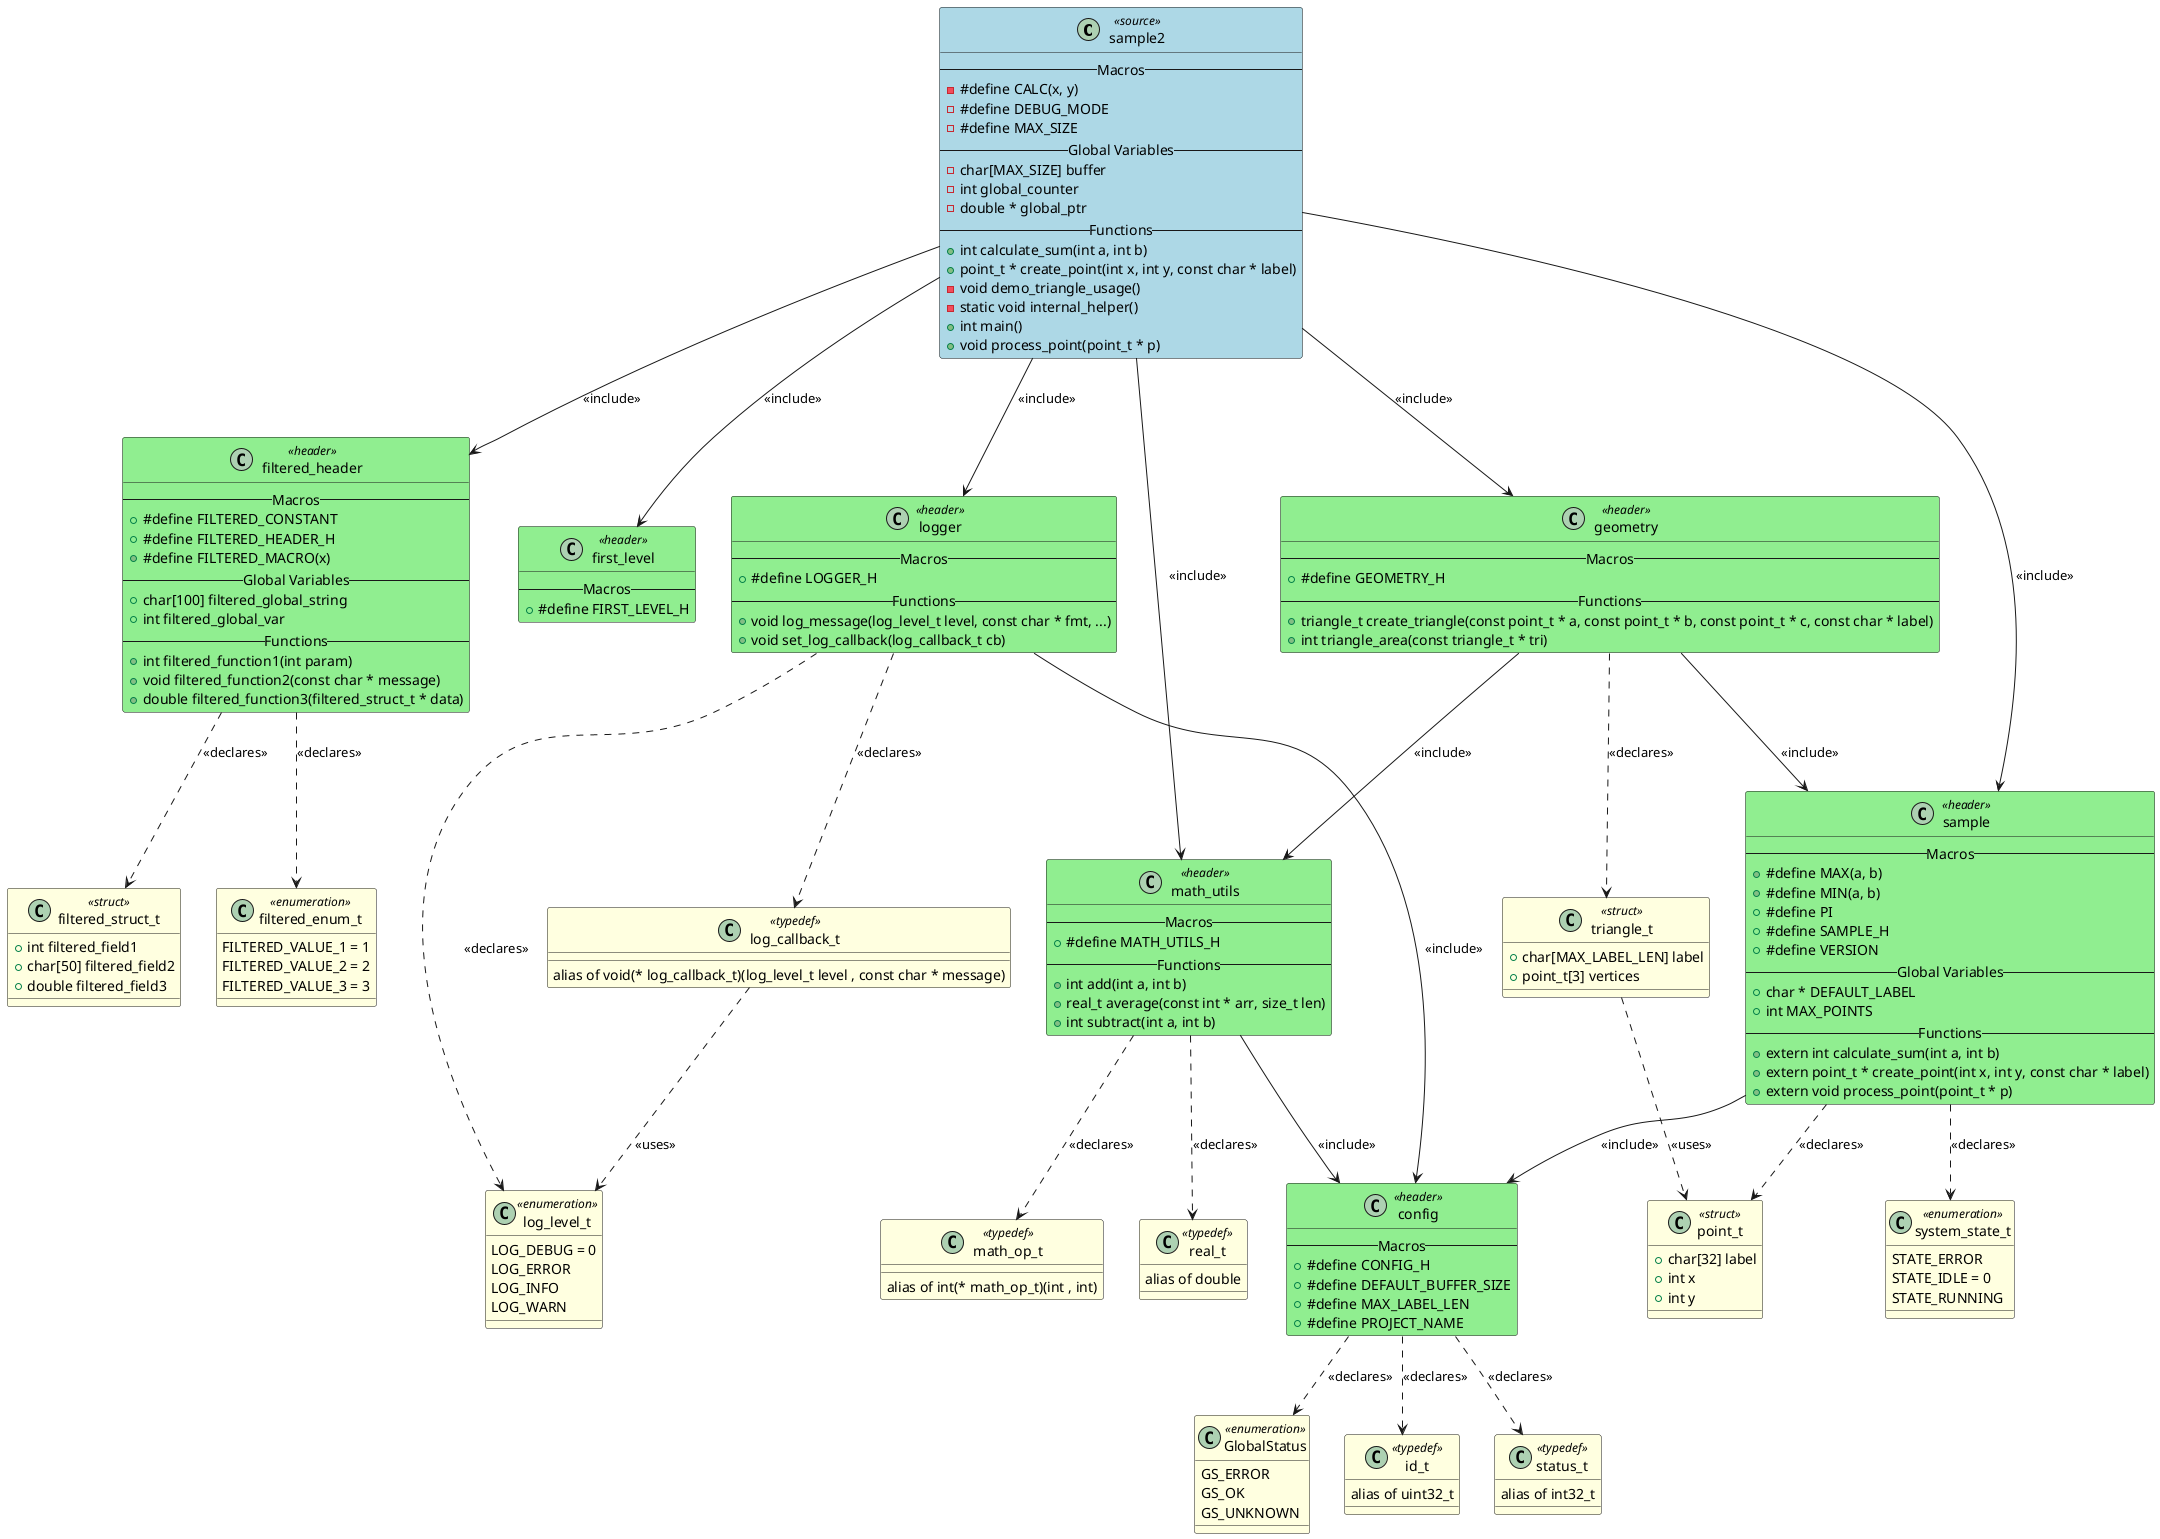 @startuml sample2

class "sample2" as SAMPLE2 <<source>> #LightBlue
{
    -- Macros --
    - #define CALC(x, y)
    - #define DEBUG_MODE
    - #define MAX_SIZE
    -- Global Variables --
    - char[MAX_SIZE] buffer
    - int global_counter
    - double * global_ptr
    -- Functions --
    + int calculate_sum(int a, int b)
    + point_t * create_point(int x, int y, const char * label)
    - void demo_triangle_usage()
    - static void internal_helper()
    + int main()
    + void process_point(point_t * p)
}

class "config" as HEADER_CONFIG <<header>> #LightGreen
{
    -- Macros --
    + #define CONFIG_H
    + #define DEFAULT_BUFFER_SIZE
    + #define MAX_LABEL_LEN
    + #define PROJECT_NAME
}

class "filtered_header" as HEADER_FILTERED_HEADER <<header>> #LightGreen
{
    -- Macros --
    + #define FILTERED_CONSTANT
    + #define FILTERED_HEADER_H
    + #define FILTERED_MACRO(x)
    -- Global Variables --
    + char[100] filtered_global_string
    + int filtered_global_var
    -- Functions --
    + int filtered_function1(int param)
    + void filtered_function2(const char * message)
    + double filtered_function3(filtered_struct_t * data)
}

class "first_level" as HEADER_FIRST_LEVEL <<header>> #LightGreen
{
    -- Macros --
    + #define FIRST_LEVEL_H
}

class "geometry" as HEADER_GEOMETRY <<header>> #LightGreen
{
    -- Macros --
    + #define GEOMETRY_H
    -- Functions --
    + triangle_t create_triangle(const point_t * a, const point_t * b, const point_t * c, const char * label)
    + int triangle_area(const triangle_t * tri)
}

class "logger" as HEADER_LOGGER <<header>> #LightGreen
{
    -- Macros --
    + #define LOGGER_H
    -- Functions --
    + void log_message(log_level_t level, const char * fmt, ...)
    + void set_log_callback(log_callback_t cb)
}

class "math_utils" as HEADER_MATH_UTILS <<header>> #LightGreen
{
    -- Macros --
    + #define MATH_UTILS_H
    -- Functions --
    + int add(int a, int b)
    + real_t average(const int * arr, size_t len)
    + int subtract(int a, int b)
}

class "sample" as HEADER_SAMPLE <<header>> #LightGreen
{
    -- Macros --
    + #define MAX(a, b)
    + #define MIN(a, b)
    + #define PI
    + #define SAMPLE_H
    + #define VERSION
    -- Global Variables --
    + char * DEFAULT_LABEL
    + int MAX_POINTS
    -- Functions --
    + extern int calculate_sum(int a, int b)
    + extern point_t * create_point(int x, int y, const char * label)
    + extern void process_point(point_t * p)
}

class "GlobalStatus" as TYPEDEF_GLOBALSTATUS <<enumeration>> #LightYellow
{
    GS_ERROR
    GS_OK
    GS_UNKNOWN
}

class "id_t" as TYPEDEF_ID_T <<typedef>> #LightYellow
{
    alias of uint32_t
}

class "status_t" as TYPEDEF_STATUS_T <<typedef>> #LightYellow
{
    alias of int32_t
}

class "filtered_struct_t" as TYPEDEF_FILTERED_STRUCT_T <<struct>> #LightYellow
{
    + int filtered_field1
    + char[50] filtered_field2
    + double filtered_field3
}

class "filtered_enum_t" as TYPEDEF_FILTERED_ENUM_T <<enumeration>> #LightYellow
{
    FILTERED_VALUE_1 = 1
    FILTERED_VALUE_2 = 2
    FILTERED_VALUE_3 = 3
}

class "triangle_t" as TYPEDEF_TRIANGLE_T <<struct>> #LightYellow
{
    + char[MAX_LABEL_LEN] label
    + point_t[3] vertices
}

class "log_level_t" as TYPEDEF_LOG_LEVEL_T <<enumeration>> #LightYellow
{
    LOG_DEBUG = 0
    LOG_ERROR
    LOG_INFO
    LOG_WARN
}

class "log_callback_t" as TYPEDEF_LOG_CALLBACK_T <<typedef>> #LightYellow
{
    alias of void(* log_callback_t)(log_level_t level , const char * message)
}

class "math_op_t" as TYPEDEF_MATH_OP_T <<typedef>> #LightYellow
{
    alias of int(* math_op_t)(int , int)
}

class "real_t" as TYPEDEF_REAL_T <<typedef>> #LightYellow
{
    alias of double
}

class "point_t" as TYPEDEF_POINT_T <<struct>> #LightYellow
{
    + char[32] label
    + int x
    + int y
}

class "system_state_t" as TYPEDEF_SYSTEM_STATE_T <<enumeration>> #LightYellow
{
    STATE_ERROR
    STATE_IDLE = 0
    STATE_RUNNING
}


' Include relationships
HEADER_GEOMETRY --> HEADER_MATH_UTILS : <<include>>
HEADER_GEOMETRY --> HEADER_SAMPLE : <<include>>
HEADER_LOGGER --> HEADER_CONFIG : <<include>>
HEADER_MATH_UTILS --> HEADER_CONFIG : <<include>>
HEADER_SAMPLE --> HEADER_CONFIG : <<include>>
SAMPLE2 --> HEADER_FILTERED_HEADER : <<include>>
SAMPLE2 --> HEADER_FIRST_LEVEL : <<include>>
SAMPLE2 --> HEADER_GEOMETRY : <<include>>
SAMPLE2 --> HEADER_LOGGER : <<include>>
SAMPLE2 --> HEADER_MATH_UTILS : <<include>>
SAMPLE2 --> HEADER_SAMPLE : <<include>>

' Declaration relationships
HEADER_CONFIG ..> TYPEDEF_GLOBALSTATUS : <<declares>>
HEADER_CONFIG ..> TYPEDEF_ID_T : <<declares>>
HEADER_CONFIG ..> TYPEDEF_STATUS_T : <<declares>>
HEADER_FILTERED_HEADER ..> TYPEDEF_FILTERED_STRUCT_T : <<declares>>
HEADER_FILTERED_HEADER ..> TYPEDEF_FILTERED_ENUM_T : <<declares>>
HEADER_GEOMETRY ..> TYPEDEF_TRIANGLE_T : <<declares>>
HEADER_LOGGER ..> TYPEDEF_LOG_LEVEL_T : <<declares>>
HEADER_LOGGER ..> TYPEDEF_LOG_CALLBACK_T : <<declares>>
HEADER_MATH_UTILS ..> TYPEDEF_MATH_OP_T : <<declares>>
HEADER_MATH_UTILS ..> TYPEDEF_REAL_T : <<declares>>
HEADER_SAMPLE ..> TYPEDEF_POINT_T : <<declares>>
HEADER_SAMPLE ..> TYPEDEF_SYSTEM_STATE_T : <<declares>>

' Uses relationships
TYPEDEF_TRIANGLE_T ..> TYPEDEF_POINT_T : <<uses>>
TYPEDEF_LOG_CALLBACK_T ..> TYPEDEF_LOG_LEVEL_T : <<uses>>

@enduml
